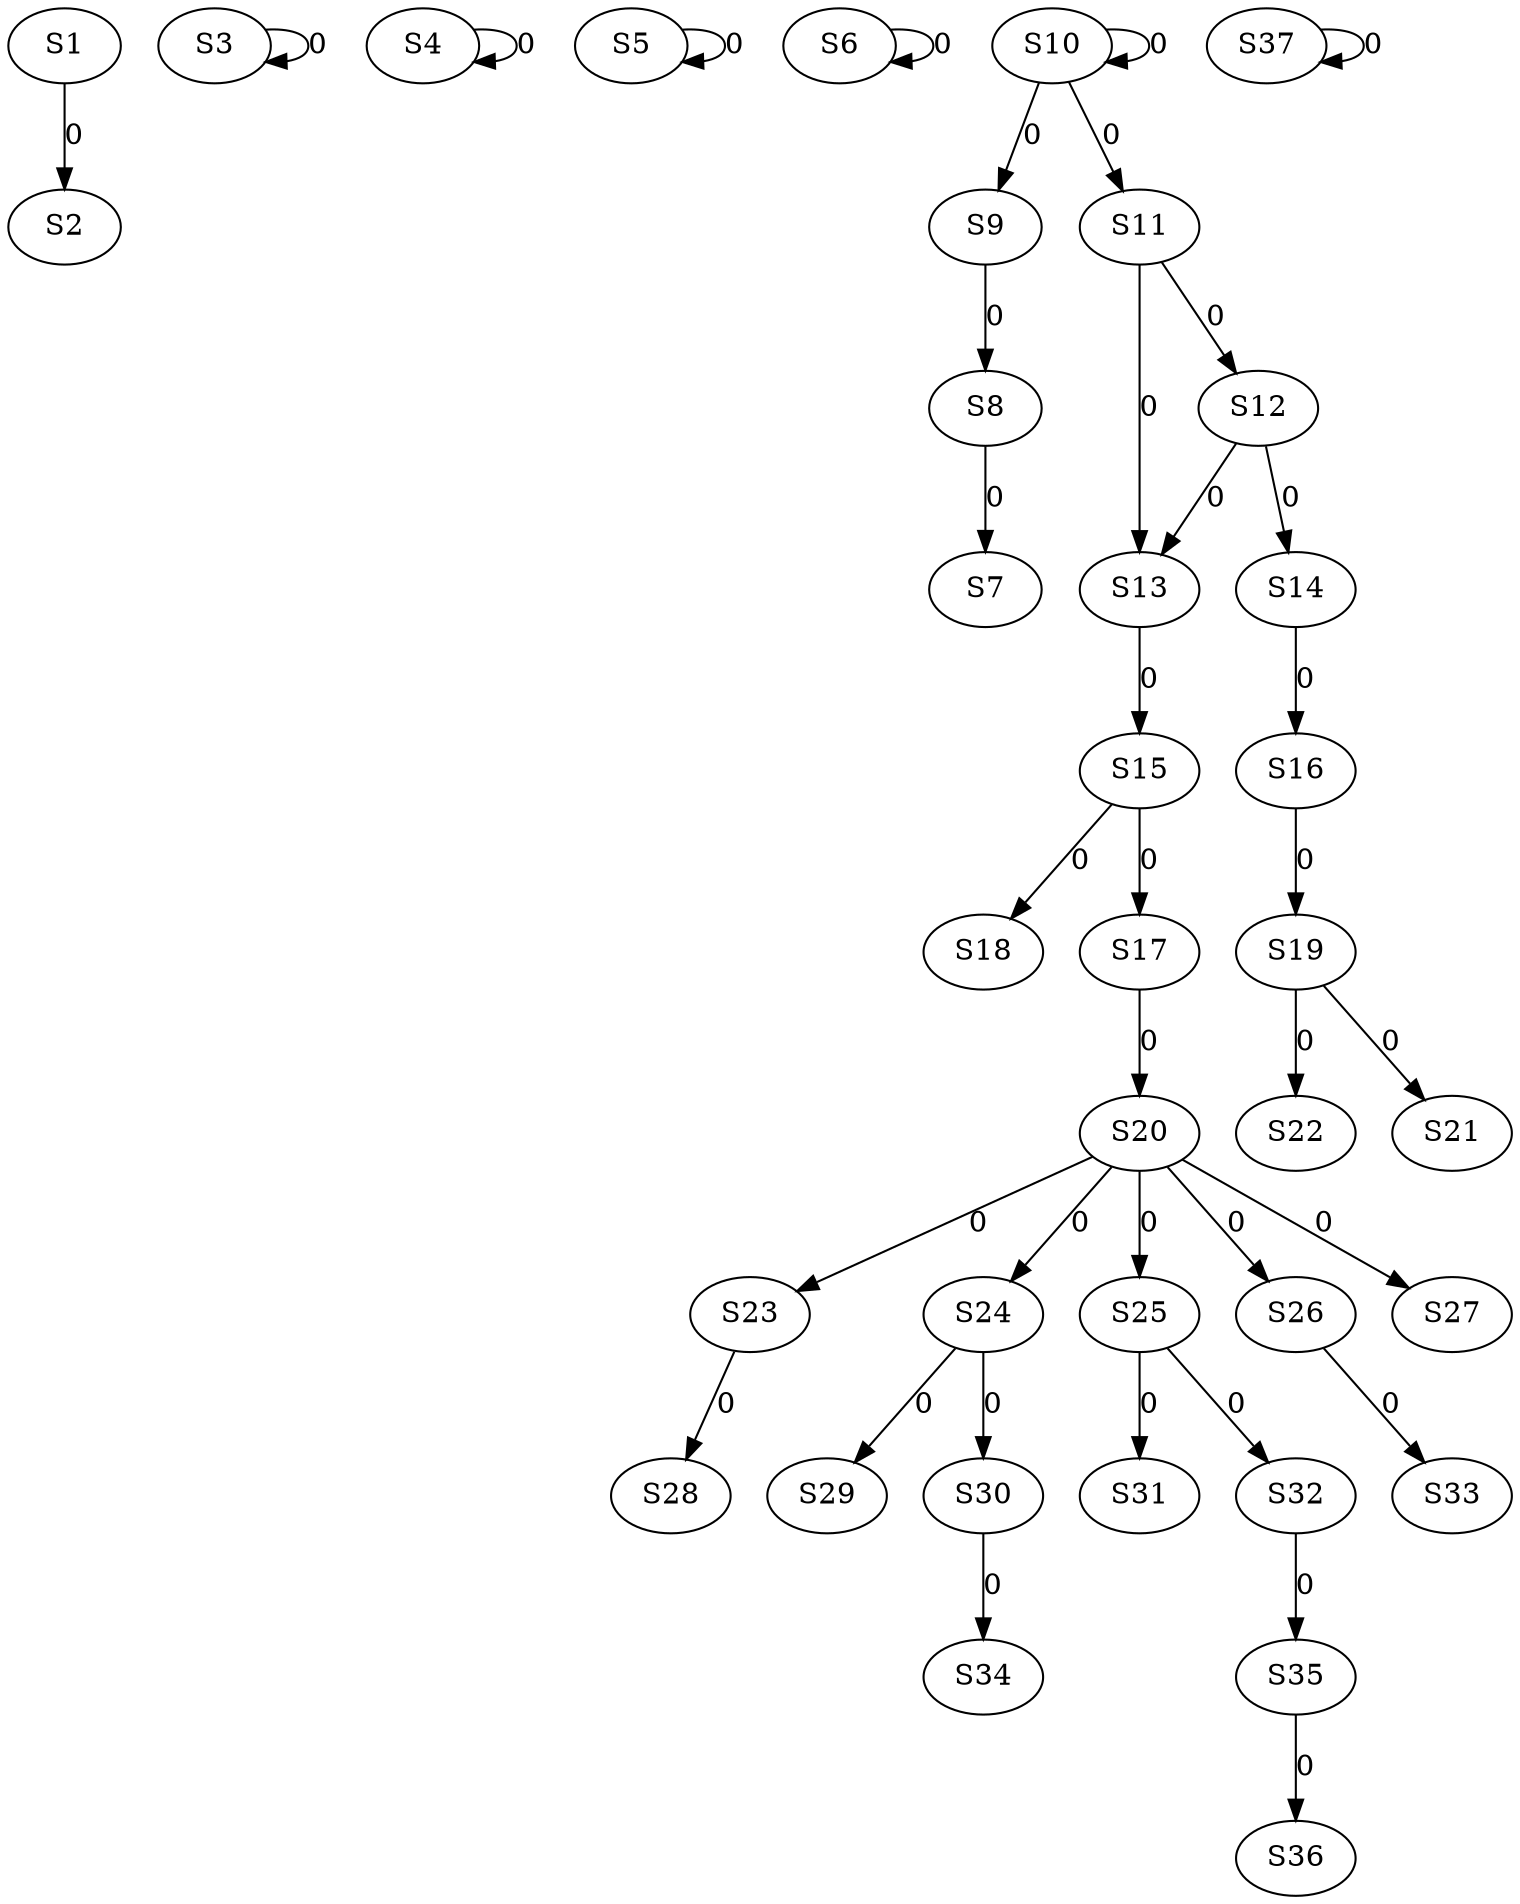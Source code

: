 strict digraph {
	S1 -> S2 [ label = 0 ];
	S3 -> S3 [ label = 0 ];
	S4 -> S4 [ label = 0 ];
	S5 -> S5 [ label = 0 ];
	S6 -> S6 [ label = 0 ];
	S8 -> S7 [ label = 0 ];
	S9 -> S8 [ label = 0 ];
	S10 -> S9 [ label = 0 ];
	S10 -> S10 [ label = 0 ];
	S10 -> S11 [ label = 0 ];
	S11 -> S12 [ label = 0 ];
	S11 -> S13 [ label = 0 ];
	S12 -> S14 [ label = 0 ];
	S13 -> S15 [ label = 0 ];
	S14 -> S16 [ label = 0 ];
	S15 -> S17 [ label = 0 ];
	S15 -> S18 [ label = 0 ];
	S16 -> S19 [ label = 0 ];
	S17 -> S20 [ label = 0 ];
	S19 -> S21 [ label = 0 ];
	S19 -> S22 [ label = 0 ];
	S20 -> S23 [ label = 0 ];
	S20 -> S24 [ label = 0 ];
	S20 -> S25 [ label = 0 ];
	S20 -> S26 [ label = 0 ];
	S20 -> S27 [ label = 0 ];
	S23 -> S28 [ label = 0 ];
	S24 -> S29 [ label = 0 ];
	S24 -> S30 [ label = 0 ];
	S25 -> S31 [ label = 0 ];
	S25 -> S32 [ label = 0 ];
	S26 -> S33 [ label = 0 ];
	S30 -> S34 [ label = 0 ];
	S32 -> S35 [ label = 0 ];
	S35 -> S36 [ label = 0 ];
	S37 -> S37 [ label = 0 ];
	S12 -> S13 [ label = 0 ];
}